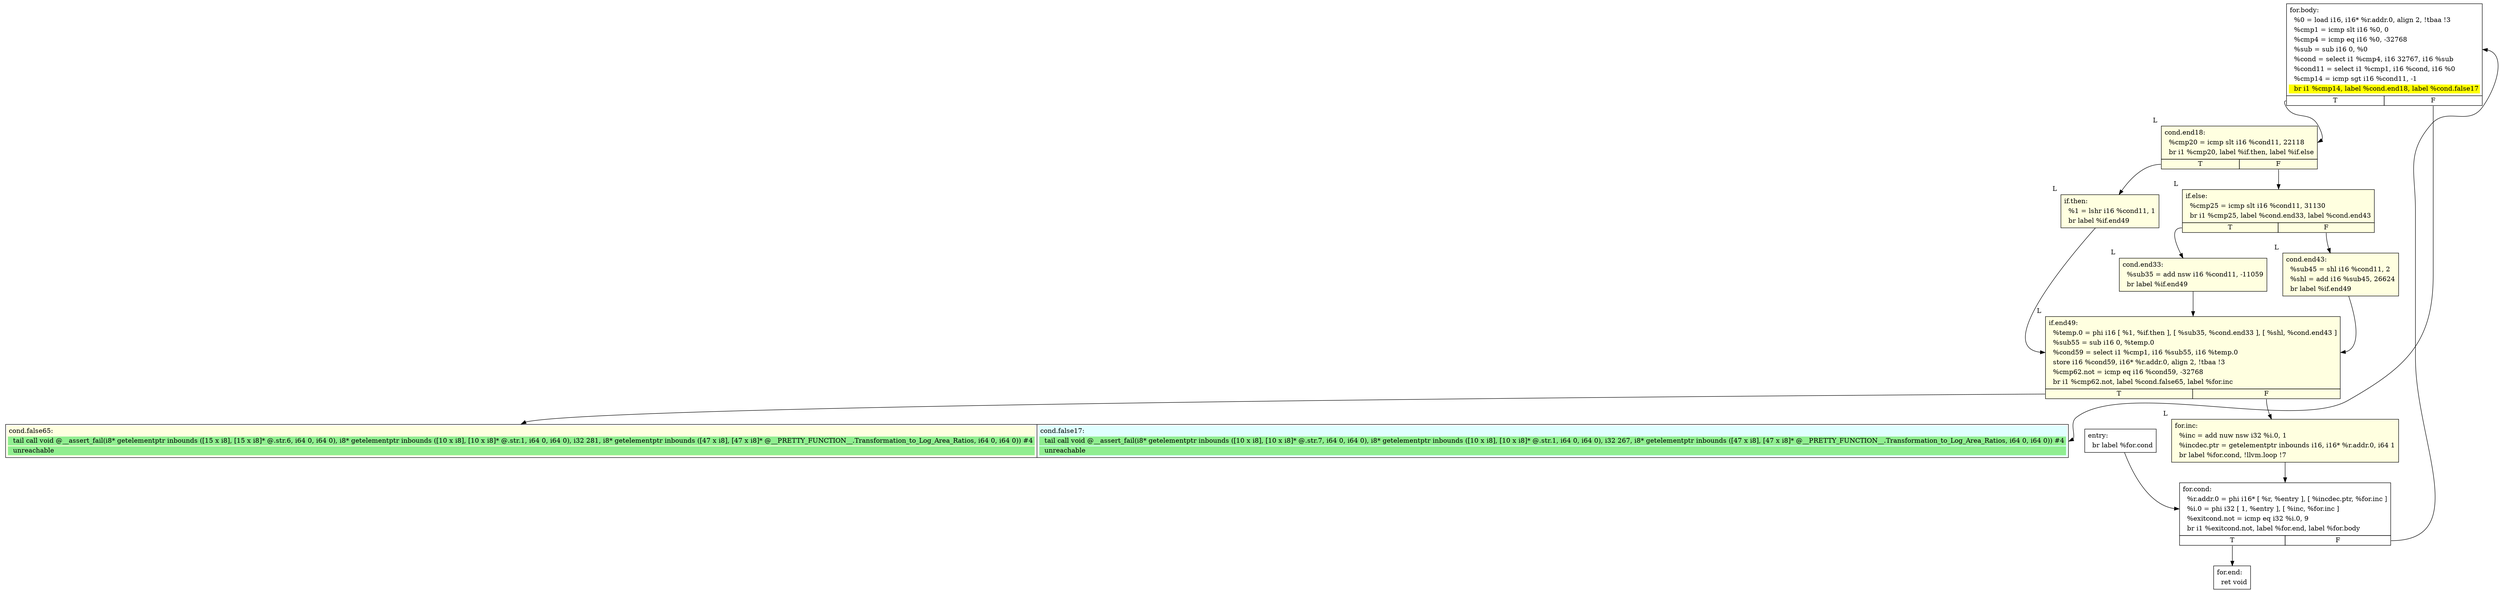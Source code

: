 digraph {
m_bb0 [shape = none, label  = <<table border="0" cellspacing="0">
<tr><td port="f1" border="1" colspan="2"><table bgcolor="LightYellow" border="0">
<tr><td align="left">cond.false65:</td></tr>
<tr><td bgcolor="lightgreen" align="left">  tail call void @__assert_fail(i8* getelementptr inbounds ([15 x i8], [15 x i8]* @.str.6, i64 0, i64 0), i8* getelementptr inbounds ([10 x i8], [10 x i8]* @.str.1, i64 0, i64 0), i32 281, i8* getelementptr inbounds ([47 x i8], [47 x i8]* @__PRETTY_FUNCTION__.Transformation_to_Log_Area_Ratios, i64 0, i64 0)) #4</td></tr>
<tr><td bgcolor="lightgreen" align="left">  unreachable</td></tr>
</table>
</td>
<td port="f2" border="1" colspan="2"><table bgcolor="LightCyan" border="0">
<tr><td align="left">cond.false17:</td></tr>
<tr><td bgcolor="lightgreen" align="left">  tail call void @__assert_fail(i8* getelementptr inbounds ([10 x i8], [10 x i8]* @.str.7, i64 0, i64 0), i8* getelementptr inbounds ([10 x i8], [10 x i8]* @.str.1, i64 0, i64 0), i32 267, i8* getelementptr inbounds ([47 x i8], [47 x i8]* @__PRETTY_FUNCTION__.Transformation_to_Log_Area_Ratios, i64 0, i64 0)) #4</td></tr>
<tr><td bgcolor="lightgreen" align="left">  unreachable</td></tr>
</table>
</td></tr>
</table>> ]
f_bb0 [shape = none, label  = <<table  border="0" cellspacing="0">
<tr><td port="f" border="1"><table border="0">
<tr><td align="left">entry:</td></tr>
<tr><td align="left">  br label %for.cond</td></tr>
</table>
</td></tr>
</table>> ]
f_bb1 [shape = none, label  = <<table  border="0" cellspacing="0">
<tr><td port="f" border="1" colspan="2"><table border="0">
<tr><td align="left">for.cond:</td></tr>
<tr><td align="left">  %r.addr.0 = phi i16* [ %r, %entry ], [ %incdec.ptr, %for.inc ]</td></tr>
<tr><td align="left">  %i.0 = phi i32 [ 1, %entry ], [ %inc, %for.inc ]</td></tr>
<tr><td align="left">  %exitcond.not = icmp eq i32 %i.0, 9</td></tr>
<tr><td align="left">  br i1 %exitcond.not, label %for.end, label %for.body</td></tr>
</table>
</td></tr>
<tr><td border="1" port="fT">T</td><td border="1" port="fF">F</td></tr>
</table>> ]
f_bb2 [shape = none, label  = <<table  border="0" cellspacing="0">
<tr><td port="f" border="1" colspan="2"><table border="0">
<tr><td align="left">for.body:</td></tr>
<tr><td align="left">  %0 = load i16, i16* %r.addr.0, align 2, !tbaa !3</td></tr>
<tr><td align="left">  %cmp1 = icmp slt i16 %0, 0</td></tr>
<tr><td align="left">  %cmp4 = icmp eq i16 %0, -32768</td></tr>
<tr><td align="left">  %sub = sub i16 0, %0</td></tr>
<tr><td align="left">  %cond = select i1 %cmp4, i16 32767, i16 %sub</td></tr>
<tr><td align="left">  %cond11 = select i1 %cmp1, i16 %cond, i16 %0</td></tr>
<tr><td align="left">  %cmp14 = icmp sgt i16 %cond11, -1</td></tr>
<tr><td bgcolor="yellow" align="left">  br i1 %cmp14, label %cond.end18, label %cond.false17</td></tr>
</table>
</td></tr>
<tr><td border="1" port="fT">T</td><td border="1" port="fF">F</td></tr>
</table>> ]
f_bb3 [shape = none,  xlabel="L", label  = <<table  bgcolor="LightYellow"  border="0" cellspacing="0">
<tr><td port="f" border="1" colspan="2"><table border="0">
<tr><td align="left">cond.end18:</td></tr>
<tr><td align="left">  %cmp20 = icmp slt i16 %cond11, 22118</td></tr>
<tr><td align="left">  br i1 %cmp20, label %if.then, label %if.else</td></tr>
</table>
</td></tr>
<tr><td border="1" port="fT">T</td><td border="1" port="fF">F</td></tr>
</table>> ]
f_bb4 [shape = none,  xlabel="L", label  = <<table  bgcolor="LightYellow"  border="0" cellspacing="0">
<tr><td port="f" border="1"><table border="0">
<tr><td align="left">if.then:</td></tr>
<tr><td align="left">  %1 = lshr i16 %cond11, 1</td></tr>
<tr><td align="left">  br label %if.end49</td></tr>
</table>
</td></tr>
</table>> ]
f_bb5 [shape = none,  xlabel="L", label  = <<table  bgcolor="LightYellow"  border="0" cellspacing="0">
<tr><td port="f" border="1" colspan="2"><table border="0">
<tr><td align="left">if.else:</td></tr>
<tr><td align="left">  %cmp25 = icmp slt i16 %cond11, 31130</td></tr>
<tr><td align="left">  br i1 %cmp25, label %cond.end33, label %cond.end43</td></tr>
</table>
</td></tr>
<tr><td border="1" port="fT">T</td><td border="1" port="fF">F</td></tr>
</table>> ]
f_bb6 [shape = none,  xlabel="L", label  = <<table  bgcolor="LightYellow"  border="0" cellspacing="0">
<tr><td port="f" border="1"><table border="0">
<tr><td align="left">cond.end33:</td></tr>
<tr><td align="left">  %sub35 = add nsw i16 %cond11, -11059</td></tr>
<tr><td align="left">  br label %if.end49</td></tr>
</table>
</td></tr>
</table>> ]
f_bb7 [shape = none,  xlabel="L", label  = <<table  bgcolor="LightYellow"  border="0" cellspacing="0">
<tr><td port="f" border="1"><table border="0">
<tr><td align="left">cond.end43:</td></tr>
<tr><td align="left">  %sub45 = shl i16 %cond11, 2</td></tr>
<tr><td align="left">  %shl = add i16 %sub45, 26624</td></tr>
<tr><td align="left">  br label %if.end49</td></tr>
</table>
</td></tr>
</table>> ]
f_bb8 [shape = none,  xlabel="L", label  = <<table  bgcolor="LightYellow"  border="0" cellspacing="0">
<tr><td port="f" border="1" colspan="2"><table border="0">
<tr><td align="left">if.end49:</td></tr>
<tr><td align="left">  %temp.0 = phi i16 [ %1, %if.then ], [ %sub35, %cond.end33 ], [ %shl, %cond.end43 ]</td></tr>
<tr><td align="left">  %sub55 = sub i16 0, %temp.0</td></tr>
<tr><td align="left">  %cond59 = select i1 %cmp1, i16 %sub55, i16 %temp.0</td></tr>
<tr><td align="left">  store i16 %cond59, i16* %r.addr.0, align 2, !tbaa !3</td></tr>
<tr><td align="left">  %cmp62.not = icmp eq i16 %cond59, -32768</td></tr>
<tr><td align="left">  br i1 %cmp62.not, label %cond.false65, label %for.inc</td></tr>
</table>
</td></tr>
<tr><td border="1" port="fT">T</td><td border="1" port="fF">F</td></tr>
</table>> ]
f_bb9 [shape = none,  xlabel="L", label  = <<table  bgcolor="LightYellow"  border="0" cellspacing="0">
<tr><td port="f" border="1"><table border="0">
<tr><td align="left">for.inc:</td></tr>
<tr><td align="left">  %inc = add nuw nsw i32 %i.0, 1</td></tr>
<tr><td align="left">  %incdec.ptr = getelementptr inbounds i16, i16* %r.addr.0, i64 1</td></tr>
<tr><td align="left">  br label %for.cond, !llvm.loop !7</td></tr>
</table>
</td></tr>
</table>> ]
f_bb10 [shape = none, label  = <<table  border="0" cellspacing="0">
<tr><td port="f" border="1"><table border="0">
<tr><td align="left">for.end:</td></tr>
<tr><td align="left">  ret void</td></tr>
</table>
</td></tr>
</table>> ]
f_bb0:f -> f_bb1:f
f_bb1:fT -> f_bb10:f
f_bb1:fF -> f_bb2:f
f_bb2:fT -> f_bb3:f
f_bb2:fF -> m_bb0:f2
f_bb3:fT -> f_bb4:f
f_bb3:fF -> f_bb5:f
f_bb4:f -> f_bb8:f
f_bb5:fT -> f_bb6:f
f_bb5:fF -> f_bb7:f
f_bb6:f -> f_bb8:f
f_bb7:f -> f_bb8:f
f_bb8:fT -> m_bb0:f1
f_bb8:fF -> f_bb9:f
f_bb9:f -> f_bb1:f
}

